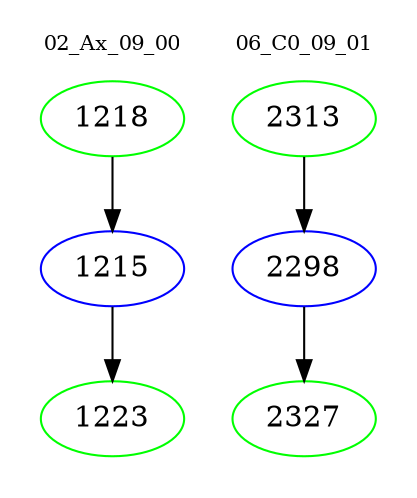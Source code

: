 digraph{
subgraph cluster_0 {
color = white
label = "02_Ax_09_00";
fontsize=10;
T0_1218 [label="1218", color="green"]
T0_1218 -> T0_1215 [color="black"]
T0_1215 [label="1215", color="blue"]
T0_1215 -> T0_1223 [color="black"]
T0_1223 [label="1223", color="green"]
}
subgraph cluster_1 {
color = white
label = "06_C0_09_01";
fontsize=10;
T1_2313 [label="2313", color="green"]
T1_2313 -> T1_2298 [color="black"]
T1_2298 [label="2298", color="blue"]
T1_2298 -> T1_2327 [color="black"]
T1_2327 [label="2327", color="green"]
}
}
